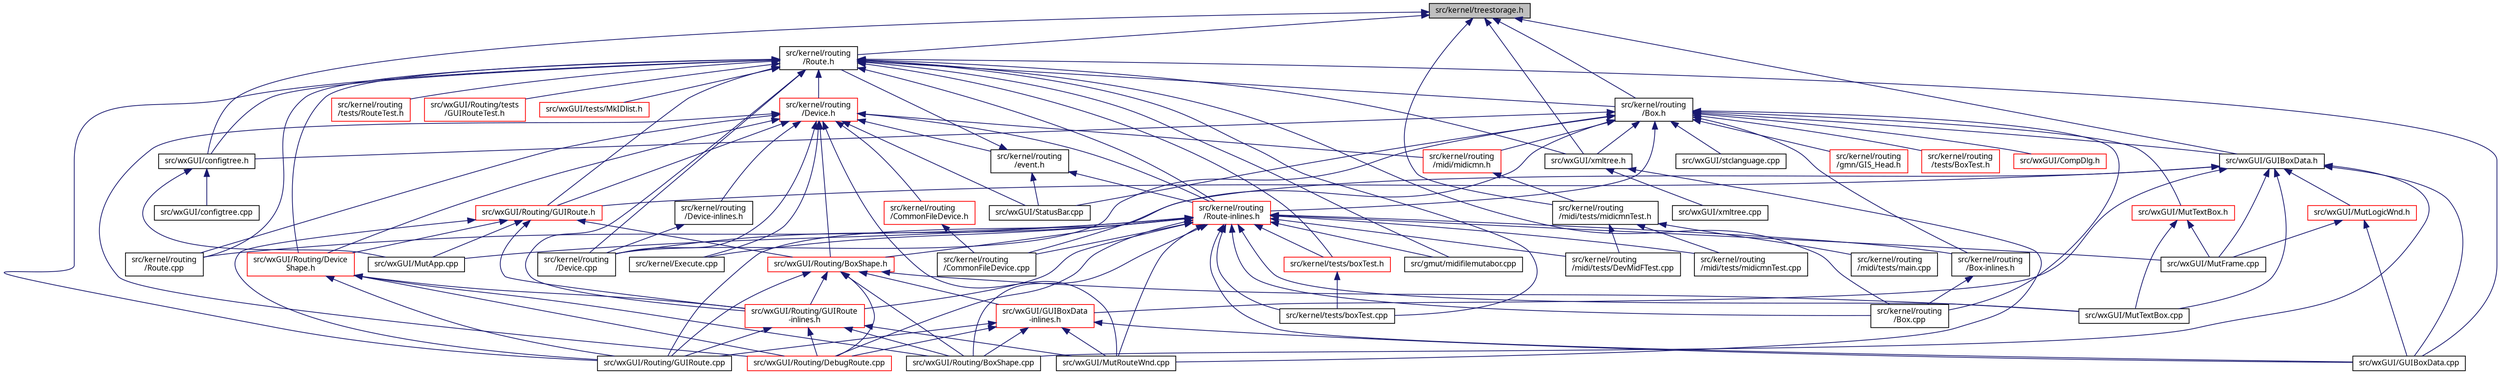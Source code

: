 digraph "src/kernel/treestorage.h"
{
  edge [fontname="Sans",fontsize="10",labelfontname="Sans",labelfontsize="10"];
  node [fontname="Sans",fontsize="10",shape=record];
  Node11 [label="src/kernel/treestorage.h",height=0.2,width=0.4,color="black", fillcolor="grey75", style="filled", fontcolor="black"];
  Node11 -> Node12 [dir="back",color="midnightblue",fontsize="10",style="solid",fontname="Sans"];
  Node12 [label="src/kernel/routing\l/Route.h",height=0.2,width=0.4,color="black", fillcolor="white", style="filled",URL="$d1/d65/Route_8h.html",tooltip="Routing. "];
  Node12 -> Node13 [dir="back",color="midnightblue",fontsize="10",style="solid",fontname="Sans"];
  Node13 [label="src/kernel/routing\l/Device.h",height=0.2,width=0.4,color="red", fillcolor="white", style="filled",URL="$de/d05/Device_8h.html",tooltip="Routing. "];
  Node13 -> Node14 [dir="back",color="midnightblue",fontsize="10",style="solid",fontname="Sans"];
  Node14 [label="src/kernel/routing\l/CommonFileDevice.h",height=0.2,width=0.4,color="red", fillcolor="white", style="filled",URL="$d9/d17/CommonFileDevice_8h.html"];
  Node14 -> Node88 [dir="back",color="midnightblue",fontsize="10",style="solid",fontname="Sans"];
  Node88 [label="src/kernel/routing\l/CommonFileDevice.cpp",height=0.2,width=0.4,color="black", fillcolor="white", style="filled",URL="$dc/d72/CommonFileDevice_8cpp.html"];
  Node13 -> Node96 [dir="back",color="midnightblue",fontsize="10",style="solid",fontname="Sans"];
  Node96 [label="src/kernel/routing\l/event.h",height=0.2,width=0.4,color="black", fillcolor="white", style="filled",URL="$dd/d20/event_8h.html"];
  Node96 -> Node12 [dir="back",color="midnightblue",fontsize="10",style="solid",fontname="Sans"];
  Node96 -> Node97 [dir="back",color="midnightblue",fontsize="10",style="solid",fontname="Sans"];
  Node97 [label="src/kernel/routing\l/Route-inlines.h",height=0.2,width=0.4,color="red", fillcolor="white", style="filled",URL="$d2/d2c/Route-inlines_8h.html"];
  Node97 -> Node16 [dir="back",color="midnightblue",fontsize="10",style="solid",fontname="Sans"];
  Node16 [label="src/gmut/midifilemutabor.cpp",height=0.2,width=0.4,color="black", fillcolor="white", style="filled",URL="$d1/d0d/midifilemutabor_8cpp.html"];
  Node97 -> Node98 [dir="back",color="midnightblue",fontsize="10",style="solid",fontname="Sans"];
  Node98 [label="src/kernel/Execute.cpp",height=0.2,width=0.4,color="black", fillcolor="white", style="filled",URL="$df/d23/Execute_8cpp.html"];
  Node97 -> Node99 [dir="back",color="midnightblue",fontsize="10",style="solid",fontname="Sans"];
  Node99 [label="src/kernel/routing\l/Box-inlines.h",height=0.2,width=0.4,color="black", fillcolor="white", style="filled",URL="$d6/d9a/Box-inlines_8h.html"];
  Node99 -> Node100 [dir="back",color="midnightblue",fontsize="10",style="solid",fontname="Sans"];
  Node100 [label="src/kernel/routing\l/Box.cpp",height=0.2,width=0.4,color="black", fillcolor="white", style="filled",URL="$dd/dc6/Box_8cpp.html",tooltip="Devices for routing. "];
  Node97 -> Node100 [dir="back",color="midnightblue",fontsize="10",style="solid",fontname="Sans"];
  Node97 -> Node88 [dir="back",color="midnightblue",fontsize="10",style="solid",fontname="Sans"];
  Node97 -> Node58 [dir="back",color="midnightblue",fontsize="10",style="solid",fontname="Sans"];
  Node58 [label="src/wxGUI/Routing/DebugRoute.cpp",height=0.2,width=0.4,color="red", fillcolor="white", style="filled",URL="$dc/de8/wxGUI_2Routing_2DebugRoute_8cpp.html",tooltip="Debug functions for routing system. "];
  Node97 -> Node17 [dir="back",color="midnightblue",fontsize="10",style="solid",fontname="Sans"];
  Node17 [label="src/kernel/routing\l/Device.cpp",height=0.2,width=0.4,color="black", fillcolor="white", style="filled",URL="$d2/dc0/Device_8cpp.html",tooltip="Devices for routing. "];
  Node97 -> Node20 [dir="back",color="midnightblue",fontsize="10",style="solid",fontname="Sans"];
  Node20 [label="src/kernel/routing\l/midi/tests/DevMidFTest.cpp",height=0.2,width=0.4,color="black", fillcolor="white", style="filled",URL="$d9/d99/DevMidFTest_8cpp.html"];
  Node97 -> Node25 [dir="back",color="midnightblue",fontsize="10",style="solid",fontname="Sans"];
  Node25 [label="src/kernel/routing\l/midi/tests/midicmnTest.cpp",height=0.2,width=0.4,color="black", fillcolor="white", style="filled",URL="$d8/d59/midicmnTest_8cpp.html"];
  Node97 -> Node102 [dir="back",color="midnightblue",fontsize="10",style="solid",fontname="Sans"];
  Node102 [label="src/kernel/routing\l/Route.cpp",height=0.2,width=0.4,color="black", fillcolor="white", style="filled",URL="$d8/dfb/Route_8cpp.html",tooltip="Routing. "];
  Node97 -> Node103 [dir="back",color="midnightblue",fontsize="10",style="solid",fontname="Sans"];
  Node103 [label="src/kernel/tests/boxTest.h",height=0.2,width=0.4,color="red", fillcolor="white", style="filled",URL="$dc/d2f/boxTest_8h.html"];
  Node103 -> Node104 [dir="back",color="midnightblue",fontsize="10",style="solid",fontname="Sans"];
  Node104 [label="src/kernel/tests/boxTest.cpp",height=0.2,width=0.4,color="black", fillcolor="white", style="filled",URL="$d1/da7/boxTest_8cpp.html"];
  Node97 -> Node104 [dir="back",color="midnightblue",fontsize="10",style="solid",fontname="Sans"];
  Node97 -> Node36 [dir="back",color="midnightblue",fontsize="10",style="solid",fontname="Sans"];
  Node36 [label="src/wxGUI/GUIBoxData.cpp",height=0.2,width=0.4,color="black", fillcolor="white", style="filled",URL="$d2/dd3/GUIBoxData_8cpp.html"];
  Node97 -> Node38 [dir="back",color="midnightblue",fontsize="10",style="solid",fontname="Sans"];
  Node38 [label="src/wxGUI/MutApp.cpp",height=0.2,width=0.4,color="black", fillcolor="white", style="filled",URL="$d5/d1c/MutApp_8cpp.html",tooltip="Mutabor Application. "];
  Node97 -> Node44 [dir="back",color="midnightblue",fontsize="10",style="solid",fontname="Sans"];
  Node44 [label="src/wxGUI/MutFrame.cpp",height=0.2,width=0.4,color="black", fillcolor="white", style="filled",URL="$dc/df3/MutFrame_8cpp.html",tooltip="Mutabor Frame. "];
  Node97 -> Node45 [dir="back",color="midnightblue",fontsize="10",style="solid",fontname="Sans"];
  Node45 [label="src/wxGUI/MutRouteWnd.cpp",height=0.2,width=0.4,color="black", fillcolor="white", style="filled",URL="$dc/def/MutRouteWnd_8cpp.html",tooltip="Routing window. "];
  Node97 -> Node54 [dir="back",color="midnightblue",fontsize="10",style="solid",fontname="Sans"];
  Node54 [label="src/wxGUI/Routing/GUIRoute\l-inlines.h",height=0.2,width=0.4,color="red", fillcolor="white", style="filled",URL="$d2/d73/GUIRoute-inlines_8h.html"];
  Node54 -> Node45 [dir="back",color="midnightblue",fontsize="10",style="solid",fontname="Sans"];
  Node54 -> Node57 [dir="back",color="midnightblue",fontsize="10",style="solid",fontname="Sans"];
  Node57 [label="src/wxGUI/Routing/BoxShape.cpp",height=0.2,width=0.4,color="black", fillcolor="white", style="filled",URL="$d8/db4/BoxShape_8cpp.html",tooltip="Box shape for route window. "];
  Node54 -> Node58 [dir="back",color="midnightblue",fontsize="10",style="solid",fontname="Sans"];
  Node54 -> Node47 [dir="back",color="midnightblue",fontsize="10",style="solid",fontname="Sans"];
  Node47 [label="src/wxGUI/Routing/GUIRoute.cpp",height=0.2,width=0.4,color="black", fillcolor="white", style="filled",URL="$d4/dee/GUIRoute_8cpp.html"];
  Node97 -> Node52 [dir="back",color="midnightblue",fontsize="10",style="solid",fontname="Sans"];
  Node52 [label="src/wxGUI/MutTextBox.cpp",height=0.2,width=0.4,color="black", fillcolor="white", style="filled",URL="$df/d3c/MutTextBox_8cpp.html",tooltip="Textbox for Lists. "];
  Node97 -> Node57 [dir="back",color="midnightblue",fontsize="10",style="solid",fontname="Sans"];
  Node97 -> Node47 [dir="back",color="midnightblue",fontsize="10",style="solid",fontname="Sans"];
  Node96 -> Node108 [dir="back",color="midnightblue",fontsize="10",style="solid",fontname="Sans"];
  Node108 [label="src/wxGUI/StatusBar.cpp",height=0.2,width=0.4,color="black", fillcolor="white", style="filled",URL="$d5/de4/StatusBar_8cpp.html"];
  Node13 -> Node109 [dir="back",color="midnightblue",fontsize="10",style="solid",fontname="Sans"];
  Node109 [label="src/kernel/routing\l/midi/midicmn.h",height=0.2,width=0.4,color="red", fillcolor="white", style="filled",URL="$de/d21/midicmn_8h.html"];
  Node109 -> Node114 [dir="back",color="midnightblue",fontsize="10",style="solid",fontname="Sans"];
  Node114 [label="src/kernel/routing\l/midi/tests/midicmnTest.h",height=0.2,width=0.4,color="black", fillcolor="white", style="filled",URL="$dd/d56/midicmnTest_8h.html"];
  Node114 -> Node20 [dir="back",color="midnightblue",fontsize="10",style="solid",fontname="Sans"];
  Node114 -> Node21 [dir="back",color="midnightblue",fontsize="10",style="solid",fontname="Sans"];
  Node21 [label="src/kernel/routing\l/midi/tests/main.cpp",height=0.2,width=0.4,color="black", fillcolor="white", style="filled",URL="$df/d72/kernel_2routing_2midi_2tests_2main_8cpp.html"];
  Node114 -> Node25 [dir="back",color="midnightblue",fontsize="10",style="solid",fontname="Sans"];
  Node13 -> Node97 [dir="back",color="midnightblue",fontsize="10",style="solid",fontname="Sans"];
  Node13 -> Node98 [dir="back",color="midnightblue",fontsize="10",style="solid",fontname="Sans"];
  Node13 -> Node58 [dir="back",color="midnightblue",fontsize="10",style="solid",fontname="Sans"];
  Node13 -> Node115 [dir="back",color="midnightblue",fontsize="10",style="solid",fontname="Sans"];
  Node115 [label="src/kernel/routing\l/Device-inlines.h",height=0.2,width=0.4,color="black", fillcolor="white", style="filled",URL="$d8/d4d/Device-inlines_8h.html"];
  Node115 -> Node17 [dir="back",color="midnightblue",fontsize="10",style="solid",fontname="Sans"];
  Node13 -> Node17 [dir="back",color="midnightblue",fontsize="10",style="solid",fontname="Sans"];
  Node13 -> Node102 [dir="back",color="midnightblue",fontsize="10",style="solid",fontname="Sans"];
  Node13 -> Node31 [dir="back",color="midnightblue",fontsize="10",style="solid",fontname="Sans"];
  Node31 [label="src/wxGUI/Routing/Device\lShape.h",height=0.2,width=0.4,color="red", fillcolor="white", style="filled",URL="$d9/d4d/DeviceShape_8h.html",tooltip="Device shape base class for route window. "];
  Node31 -> Node54 [dir="back",color="midnightblue",fontsize="10",style="solid",fontname="Sans"];
  Node31 -> Node57 [dir="back",color="midnightblue",fontsize="10",style="solid",fontname="Sans"];
  Node31 -> Node58 [dir="back",color="midnightblue",fontsize="10",style="solid",fontname="Sans"];
  Node31 -> Node47 [dir="back",color="midnightblue",fontsize="10",style="solid",fontname="Sans"];
  Node13 -> Node30 [dir="back",color="midnightblue",fontsize="10",style="solid",fontname="Sans"];
  Node30 [label="src/wxGUI/Routing/GUIRoute.h",height=0.2,width=0.4,color="red", fillcolor="white", style="filled",URL="$d6/dfa/GUIRoute_8h.html"];
  Node30 -> Node31 [dir="back",color="midnightblue",fontsize="10",style="solid",fontname="Sans"];
  Node30 -> Node83 [dir="back",color="midnightblue",fontsize="10",style="solid",fontname="Sans"];
  Node83 [label="src/wxGUI/Routing/BoxShape.h",height=0.2,width=0.4,color="red", fillcolor="white", style="filled",URL="$d9/d49/BoxShape_8h.html",tooltip="Box shape for route window. "];
  Node83 -> Node84 [dir="back",color="midnightblue",fontsize="10",style="solid",fontname="Sans"];
  Node84 [label="src/wxGUI/GUIBoxData\l-inlines.h",height=0.2,width=0.4,color="red", fillcolor="white", style="filled",URL="$d5/d12/GUIBoxData-inlines_8h.html"];
  Node84 -> Node36 [dir="back",color="midnightblue",fontsize="10",style="solid",fontname="Sans"];
  Node84 -> Node45 [dir="back",color="midnightblue",fontsize="10",style="solid",fontname="Sans"];
  Node84 -> Node57 [dir="back",color="midnightblue",fontsize="10",style="solid",fontname="Sans"];
  Node84 -> Node58 [dir="back",color="midnightblue",fontsize="10",style="solid",fontname="Sans"];
  Node84 -> Node47 [dir="back",color="midnightblue",fontsize="10",style="solid",fontname="Sans"];
  Node83 -> Node54 [dir="back",color="midnightblue",fontsize="10",style="solid",fontname="Sans"];
  Node83 -> Node52 [dir="back",color="midnightblue",fontsize="10",style="solid",fontname="Sans"];
  Node83 -> Node57 [dir="back",color="midnightblue",fontsize="10",style="solid",fontname="Sans"];
  Node83 -> Node58 [dir="back",color="midnightblue",fontsize="10",style="solid",fontname="Sans"];
  Node83 -> Node47 [dir="back",color="midnightblue",fontsize="10",style="solid",fontname="Sans"];
  Node30 -> Node38 [dir="back",color="midnightblue",fontsize="10",style="solid",fontname="Sans"];
  Node30 -> Node54 [dir="back",color="midnightblue",fontsize="10",style="solid",fontname="Sans"];
  Node30 -> Node47 [dir="back",color="midnightblue",fontsize="10",style="solid",fontname="Sans"];
  Node13 -> Node83 [dir="back",color="midnightblue",fontsize="10",style="solid",fontname="Sans"];
  Node13 -> Node45 [dir="back",color="midnightblue",fontsize="10",style="solid",fontname="Sans"];
  Node13 -> Node108 [dir="back",color="midnightblue",fontsize="10",style="solid",fontname="Sans"];
  Node12 -> Node117 [dir="back",color="midnightblue",fontsize="10",style="solid",fontname="Sans"];
  Node117 [label="src/kernel/routing\l/Box.h",height=0.2,width=0.4,color="black", fillcolor="white", style="filled",URL="$de/d0f/Box_8h.html",tooltip="Mutabor Box for C++. "];
  Node117 -> Node109 [dir="back",color="midnightblue",fontsize="10",style="solid",fontname="Sans"];
  Node117 -> Node97 [dir="back",color="midnightblue",fontsize="10",style="solid",fontname="Sans"];
  Node117 -> Node99 [dir="back",color="midnightblue",fontsize="10",style="solid",fontname="Sans"];
  Node117 -> Node100 [dir="back",color="midnightblue",fontsize="10",style="solid",fontname="Sans"];
  Node117 -> Node88 [dir="back",color="midnightblue",fontsize="10",style="solid",fontname="Sans"];
  Node117 -> Node118 [dir="back",color="midnightblue",fontsize="10",style="solid",fontname="Sans"];
  Node118 [label="src/kernel/routing\l/gmn/GIS_Head.h",height=0.2,width=0.4,color="red", fillcolor="white", style="filled",URL="$d1/db5/GIS__Head_8h.html",tooltip="Description. "];
  Node117 -> Node17 [dir="back",color="midnightblue",fontsize="10",style="solid",fontname="Sans"];
  Node117 -> Node120 [dir="back",color="midnightblue",fontsize="10",style="solid",fontname="Sans"];
  Node120 [label="src/kernel/routing\l/tests/BoxTest.h",height=0.2,width=0.4,color="red", fillcolor="white", style="filled",URL="$df/d01/BoxTest_8h.html"];
  Node117 -> Node122 [dir="back",color="midnightblue",fontsize="10",style="solid",fontname="Sans"];
  Node122 [label="src/wxGUI/CompDlg.h",height=0.2,width=0.4,color="red", fillcolor="white", style="filled",URL="$d4/d7c/CompDlg_8h.html",tooltip="Compilation dialog box. "];
  Node117 -> Node124 [dir="back",color="midnightblue",fontsize="10",style="solid",fontname="Sans"];
  Node124 [label="src/wxGUI/configtree.h",height=0.2,width=0.4,color="black", fillcolor="white", style="filled",URL="$d5/d6b/configtree_8h.html"];
  Node124 -> Node125 [dir="back",color="midnightblue",fontsize="10",style="solid",fontname="Sans"];
  Node125 [label="src/wxGUI/configtree.cpp",height=0.2,width=0.4,color="black", fillcolor="white", style="filled",URL="$d4/d26/configtree_8cpp.html",tooltip="Class for tree like storage using wxFileConfig. "];
  Node124 -> Node38 [dir="back",color="midnightblue",fontsize="10",style="solid",fontname="Sans"];
  Node117 -> Node126 [dir="back",color="midnightblue",fontsize="10",style="solid",fontname="Sans"];
  Node126 [label="src/wxGUI/MutTextBox.h",height=0.2,width=0.4,color="red", fillcolor="white", style="filled",URL="$de/d3b/MutTextBox_8h.html",tooltip="Textbox for Lists. "];
  Node126 -> Node44 [dir="back",color="midnightblue",fontsize="10",style="solid",fontname="Sans"];
  Node126 -> Node52 [dir="back",color="midnightblue",fontsize="10",style="solid",fontname="Sans"];
  Node117 -> Node129 [dir="back",color="midnightblue",fontsize="10",style="solid",fontname="Sans"];
  Node129 [label="src/wxGUI/GUIBoxData.h",height=0.2,width=0.4,color="black", fillcolor="white", style="filled",URL="$d5/df7/GUIBoxData_8h.html"];
  Node129 -> Node30 [dir="back",color="midnightblue",fontsize="10",style="solid",fontname="Sans"];
  Node129 -> Node83 [dir="back",color="midnightblue",fontsize="10",style="solid",fontname="Sans"];
  Node129 -> Node84 [dir="back",color="midnightblue",fontsize="10",style="solid",fontname="Sans"];
  Node129 -> Node36 [dir="back",color="midnightblue",fontsize="10",style="solid",fontname="Sans"];
  Node129 -> Node128 [dir="back",color="midnightblue",fontsize="10",style="solid",fontname="Sans"];
  Node128 [label="src/wxGUI/MutLogicWnd.h",height=0.2,width=0.4,color="red", fillcolor="white", style="filled",URL="$d6/d81/MutLogicWnd_8h.html"];
  Node128 -> Node36 [dir="back",color="midnightblue",fontsize="10",style="solid",fontname="Sans"];
  Node128 -> Node44 [dir="back",color="midnightblue",fontsize="10",style="solid",fontname="Sans"];
  Node129 -> Node44 [dir="back",color="midnightblue",fontsize="10",style="solid",fontname="Sans"];
  Node129 -> Node52 [dir="back",color="midnightblue",fontsize="10",style="solid",fontname="Sans"];
  Node129 -> Node57 [dir="back",color="midnightblue",fontsize="10",style="solid",fontname="Sans"];
  Node117 -> Node130 [dir="back",color="midnightblue",fontsize="10",style="solid",fontname="Sans"];
  Node130 [label="src/wxGUI/xmltree.h",height=0.2,width=0.4,color="black", fillcolor="white", style="filled",URL="$d8/d53/xmltree_8h.html"];
  Node130 -> Node45 [dir="back",color="midnightblue",fontsize="10",style="solid",fontname="Sans"];
  Node130 -> Node131 [dir="back",color="midnightblue",fontsize="10",style="solid",fontname="Sans"];
  Node131 [label="src/wxGUI/xmltree.cpp",height=0.2,width=0.4,color="black", fillcolor="white", style="filled",URL="$de/d4f/xmltree_8cpp.html",tooltip="abstract class for tree like storage "];
  Node117 -> Node108 [dir="back",color="midnightblue",fontsize="10",style="solid",fontname="Sans"];
  Node117 -> Node132 [dir="back",color="midnightblue",fontsize="10",style="solid",fontname="Sans"];
  Node132 [label="src/wxGUI/stclanguage.cpp",height=0.2,width=0.4,color="black", fillcolor="white", style="filled",URL="$dc/d0c/stclanguage_8cpp.html"];
  Node12 -> Node16 [dir="back",color="midnightblue",fontsize="10",style="solid",fontname="Sans"];
  Node12 -> Node97 [dir="back",color="midnightblue",fontsize="10",style="solid",fontname="Sans"];
  Node12 -> Node100 [dir="back",color="midnightblue",fontsize="10",style="solid",fontname="Sans"];
  Node12 -> Node17 [dir="back",color="midnightblue",fontsize="10",style="solid",fontname="Sans"];
  Node12 -> Node102 [dir="back",color="midnightblue",fontsize="10",style="solid",fontname="Sans"];
  Node12 -> Node133 [dir="back",color="midnightblue",fontsize="10",style="solid",fontname="Sans"];
  Node133 [label="src/kernel/routing\l/tests/RouteTest.h",height=0.2,width=0.4,color="red", fillcolor="white", style="filled",URL="$dc/d45/RouteTest_8h.html"];
  Node12 -> Node103 [dir="back",color="midnightblue",fontsize="10",style="solid",fontname="Sans"];
  Node12 -> Node104 [dir="back",color="midnightblue",fontsize="10",style="solid",fontname="Sans"];
  Node12 -> Node124 [dir="back",color="midnightblue",fontsize="10",style="solid",fontname="Sans"];
  Node12 -> Node31 [dir="back",color="midnightblue",fontsize="10",style="solid",fontname="Sans"];
  Node12 -> Node30 [dir="back",color="midnightblue",fontsize="10",style="solid",fontname="Sans"];
  Node12 -> Node36 [dir="back",color="midnightblue",fontsize="10",style="solid",fontname="Sans"];
  Node12 -> Node54 [dir="back",color="midnightblue",fontsize="10",style="solid",fontname="Sans"];
  Node12 -> Node130 [dir="back",color="midnightblue",fontsize="10",style="solid",fontname="Sans"];
  Node12 -> Node47 [dir="back",color="midnightblue",fontsize="10",style="solid",fontname="Sans"];
  Node12 -> Node134 [dir="back",color="midnightblue",fontsize="10",style="solid",fontname="Sans"];
  Node134 [label="src/wxGUI/Routing/tests\l/GUIRouteTest.h",height=0.2,width=0.4,color="red", fillcolor="white", style="filled",URL="$d0/d8b/GUIRouteTest_8h.html"];
  Node12 -> Node135 [dir="back",color="midnightblue",fontsize="10",style="solid",fontname="Sans"];
  Node135 [label="src/wxGUI/tests/MkIDlist.h",height=0.2,width=0.4,color="red", fillcolor="white", style="filled",URL="$d5/dfb/MkIDlist_8h.html"];
  Node11 -> Node117 [dir="back",color="midnightblue",fontsize="10",style="solid",fontname="Sans"];
  Node11 -> Node114 [dir="back",color="midnightblue",fontsize="10",style="solid",fontname="Sans"];
  Node11 -> Node124 [dir="back",color="midnightblue",fontsize="10",style="solid",fontname="Sans"];
  Node11 -> Node129 [dir="back",color="midnightblue",fontsize="10",style="solid",fontname="Sans"];
  Node11 -> Node130 [dir="back",color="midnightblue",fontsize="10",style="solid",fontname="Sans"];
}
